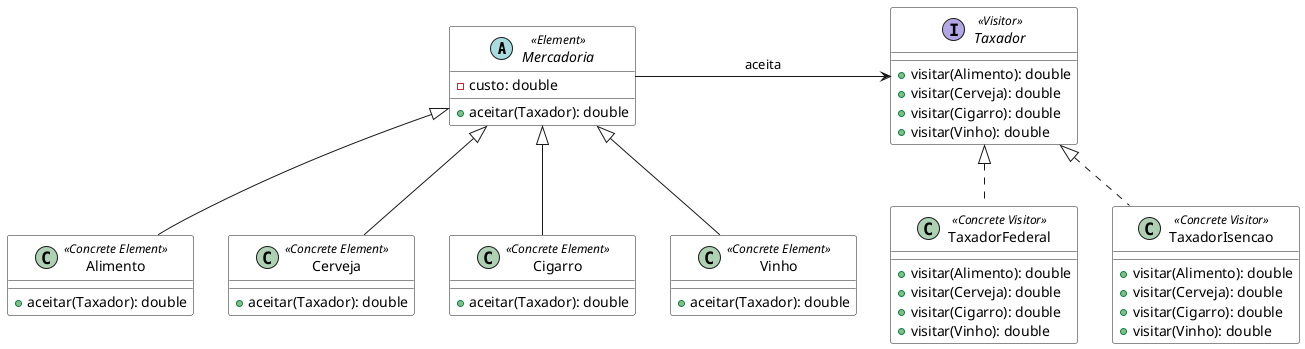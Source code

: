 @startuml
skinparam ClassBackgroundColor white

abstract class Mercadoria <<Element>> {
    - custo: double
    + aceitar(Taxador): double
}

class Alimento <<Concrete Element>> {
    + aceitar(Taxador): double
}

class Cerveja <<Concrete Element>> {
    + aceitar(Taxador): double
}

class Cigarro <<Concrete Element>> {
    + aceitar(Taxador): double
}

class Vinho <<Concrete Element>> {
    + aceitar(Taxador): double
}

interface Taxador <<Visitor>> {
    + visitar(Alimento): double
    + visitar(Cerveja): double
    + visitar(Cigarro): double
    + visitar(Vinho): double
}

class TaxadorFederal <<Concrete Visitor>> {
    + visitar(Alimento): double
    + visitar(Cerveja): double
    + visitar(Cigarro): double
    + visitar(Vinho): double
}

class TaxadorIsencao <<Concrete Visitor>> {
    + visitar(Alimento): double
    + visitar(Cerveja): double
    + visitar(Cigarro): double
    + visitar(Vinho): double
}

Mercadoria <|-- Alimento
Mercadoria <|-- Cerveja
Mercadoria <|-- Cigarro
Mercadoria <|-- Vinho
Taxador <|.. TaxadorFederal
Taxador <|.. TaxadorIsencao
Mercadoria -r-> Taxador: aceita
@enduml